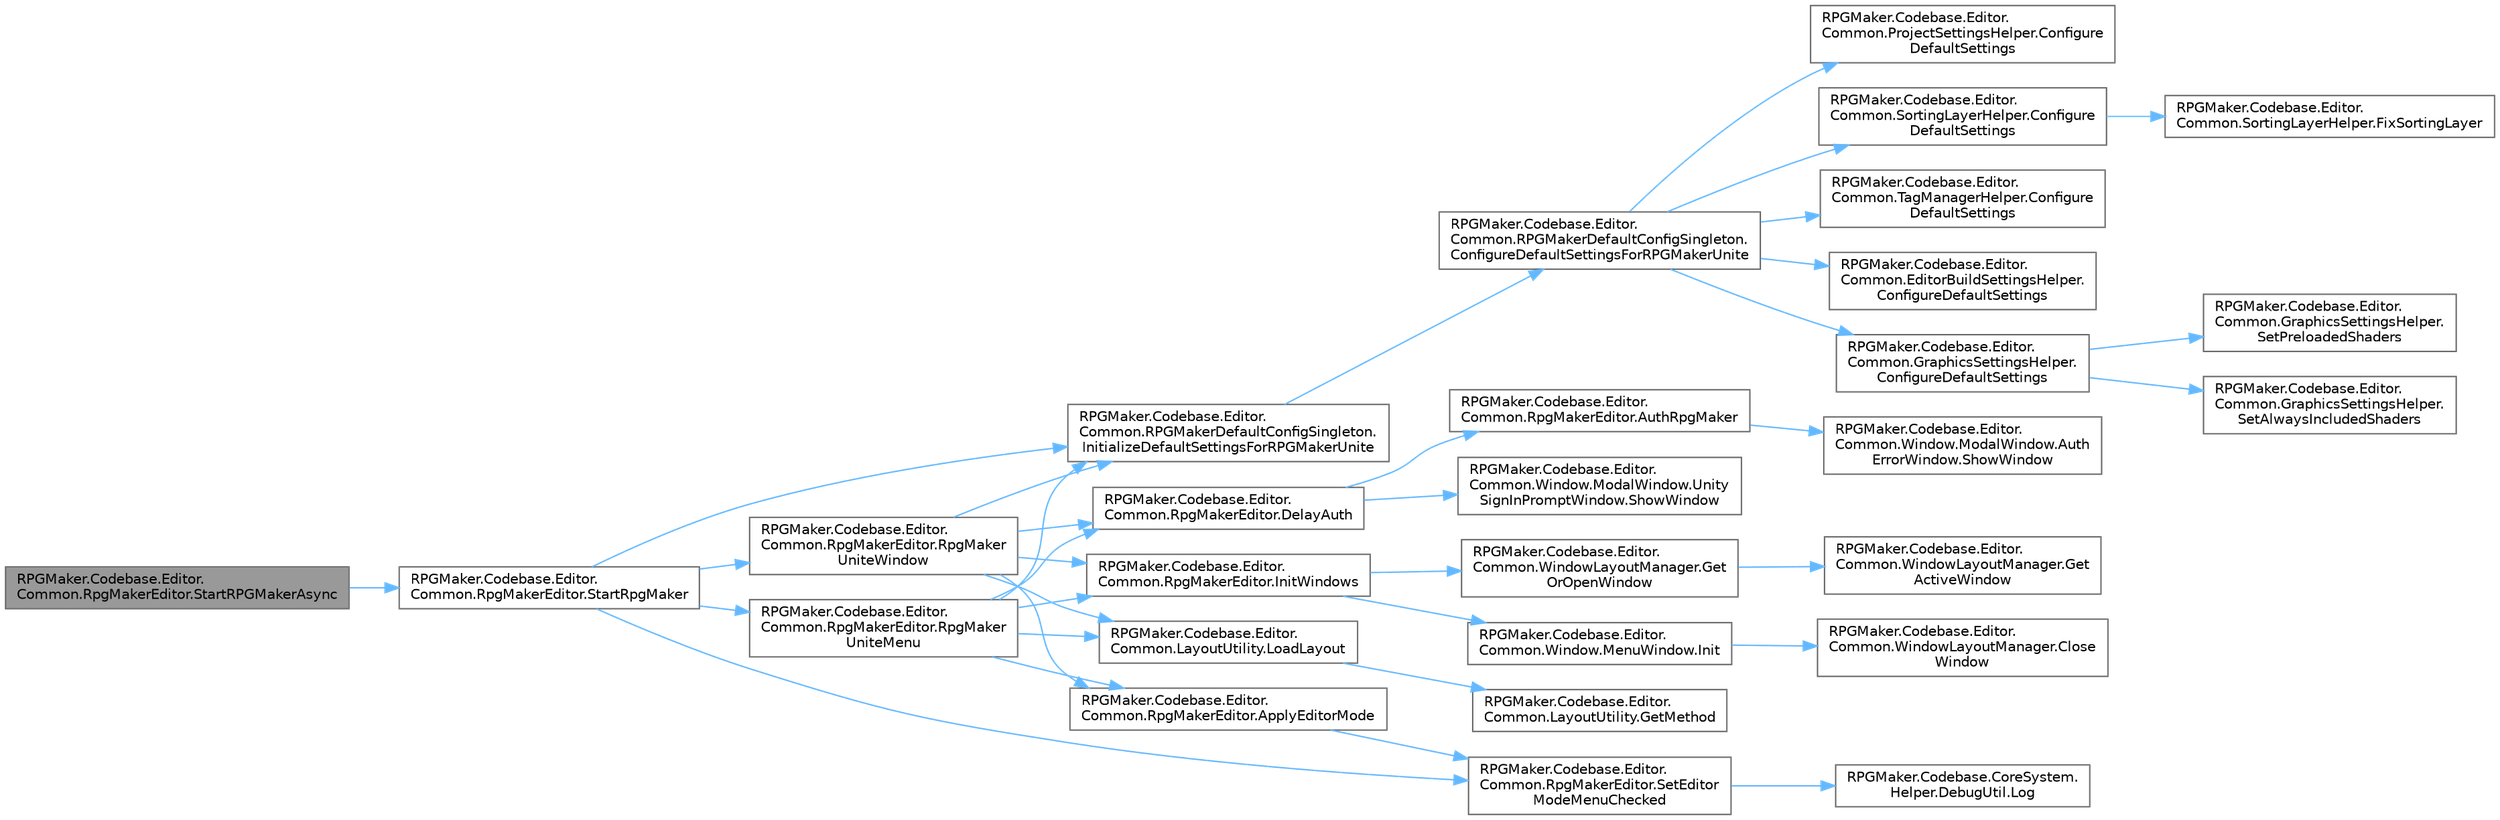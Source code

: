 digraph "RPGMaker.Codebase.Editor.Common.RpgMakerEditor.StartRPGMakerAsync"
{
 // LATEX_PDF_SIZE
  bgcolor="transparent";
  edge [fontname=Helvetica,fontsize=10,labelfontname=Helvetica,labelfontsize=10];
  node [fontname=Helvetica,fontsize=10,shape=box,height=0.2,width=0.4];
  rankdir="LR";
  Node1 [id="Node000001",label="RPGMaker.Codebase.Editor.\lCommon.RpgMakerEditor.StartRPGMakerAsync",height=0.2,width=0.4,color="gray40", fillcolor="grey60", style="filled", fontcolor="black",tooltip="😁 ＲＰＧメーカー非同期開始"];
  Node1 -> Node2 [id="edge1_Node000001_Node000002",color="steelblue1",style="solid",tooltip=" "];
  Node2 [id="Node000002",label="RPGMaker.Codebase.Editor.\lCommon.RpgMakerEditor.StartRpgMaker",height=0.2,width=0.4,color="grey40", fillcolor="white", style="filled",URL="$d9/d53/class_r_p_g_maker_1_1_codebase_1_1_editor_1_1_common_1_1_rpg_maker_editor.html#ad2749737405424c923be9fad4f4bff96",tooltip="😁 ＲＰＧメーカー開始"];
  Node2 -> Node3 [id="edge2_Node000002_Node000003",color="steelblue1",style="solid",tooltip=" "];
  Node3 [id="Node000003",label="RPGMaker.Codebase.Editor.\lCommon.RPGMakerDefaultConfigSingleton.\lInitializeDefaultSettingsForRPGMakerUnite",height=0.2,width=0.4,color="grey40", fillcolor="white", style="filled",URL="$d0/de0/class_r_p_g_maker_1_1_codebase_1_1_editor_1_1_common_1_1_r_p_g_maker_default_config_singleton.html#a742e82e63fe73d0c8759939d79f56826",tooltip="😁 ＲＰＧメーカー・ユナイトのための既定設定の初期化"];
  Node3 -> Node4 [id="edge3_Node000003_Node000004",color="steelblue1",style="solid",tooltip=" "];
  Node4 [id="Node000004",label="RPGMaker.Codebase.Editor.\lCommon.RPGMakerDefaultConfigSingleton.\lConfigureDefaultSettingsForRPGMakerUnite",height=0.2,width=0.4,color="grey40", fillcolor="white", style="filled",URL="$d0/de0/class_r_p_g_maker_1_1_codebase_1_1_editor_1_1_common_1_1_r_p_g_maker_default_config_singleton.html#a666846063103e4b9fec68779f295a650",tooltip="😁 ＲＰＧメーカー・ユナイトのための既定設定設定"];
  Node4 -> Node5 [id="edge4_Node000004_Node000005",color="steelblue1",style="solid",tooltip=" "];
  Node5 [id="Node000005",label="RPGMaker.Codebase.Editor.\lCommon.EditorBuildSettingsHelper.\lConfigureDefaultSettings",height=0.2,width=0.4,color="grey40", fillcolor="white", style="filled",URL="$d0/d27/class_r_p_g_maker_1_1_codebase_1_1_editor_1_1_common_1_1_editor_build_settings_helper.html#a25987f4b02dc4b8983ae6521fcd00bdd",tooltip="😁 設定デフォルト設定"];
  Node4 -> Node6 [id="edge5_Node000004_Node000006",color="steelblue1",style="solid",tooltip=" "];
  Node6 [id="Node000006",label="RPGMaker.Codebase.Editor.\lCommon.GraphicsSettingsHelper.\lConfigureDefaultSettings",height=0.2,width=0.4,color="grey40", fillcolor="white", style="filled",URL="$dd/dec/class_r_p_g_maker_1_1_codebase_1_1_editor_1_1_common_1_1_graphics_settings_helper.html#a126351c2a0b85b68ac83fd37088e47b6",tooltip="😁 デフォルト設定設定"];
  Node6 -> Node7 [id="edge6_Node000006_Node000007",color="steelblue1",style="solid",tooltip=" "];
  Node7 [id="Node000007",label="RPGMaker.Codebase.Editor.\lCommon.GraphicsSettingsHelper.\lSetAlwaysIncludedShaders",height=0.2,width=0.4,color="grey40", fillcolor="white", style="filled",URL="$dd/dec/class_r_p_g_maker_1_1_codebase_1_1_editor_1_1_common_1_1_graphics_settings_helper.html#a288bd75966e7d1771ebee0bb0667ca1f",tooltip="😁 いつも含んでいるシェーダー設定"];
  Node6 -> Node8 [id="edge7_Node000006_Node000008",color="steelblue1",style="solid",tooltip=" "];
  Node8 [id="Node000008",label="RPGMaker.Codebase.Editor.\lCommon.GraphicsSettingsHelper.\lSetPreloadedShaders",height=0.2,width=0.4,color="grey40", fillcolor="white", style="filled",URL="$dd/dec/class_r_p_g_maker_1_1_codebase_1_1_editor_1_1_common_1_1_graphics_settings_helper.html#ade588b4edf8e24dc122a730437263e39",tooltip="😁 前読込済みシェーダー設定"];
  Node4 -> Node9 [id="edge8_Node000004_Node000009",color="steelblue1",style="solid",tooltip=" "];
  Node9 [id="Node000009",label="RPGMaker.Codebase.Editor.\lCommon.ProjectSettingsHelper.Configure\lDefaultSettings",height=0.2,width=0.4,color="grey40", fillcolor="white", style="filled",URL="$d2/d22/class_r_p_g_maker_1_1_codebase_1_1_editor_1_1_common_1_1_project_settings_helper.html#abb24575433950413f99da397f7da3a58",tooltip="😁 デフォルト設定設定"];
  Node4 -> Node10 [id="edge9_Node000004_Node000010",color="steelblue1",style="solid",tooltip=" "];
  Node10 [id="Node000010",label="RPGMaker.Codebase.Editor.\lCommon.SortingLayerHelper.Configure\lDefaultSettings",height=0.2,width=0.4,color="grey40", fillcolor="white", style="filled",URL="$da/d30/class_r_p_g_maker_1_1_codebase_1_1_editor_1_1_common_1_1_sorting_layer_helper.html#a3fd58e73f5a0c865d0f75ec00f2caeff",tooltip="😁 既定設定設定"];
  Node10 -> Node11 [id="edge10_Node000010_Node000011",color="steelblue1",style="solid",tooltip=" "];
  Node11 [id="Node000011",label="RPGMaker.Codebase.Editor.\lCommon.SortingLayerHelper.FixSortingLayer",height=0.2,width=0.4,color="grey40", fillcolor="white", style="filled",URL="$da/d30/class_r_p_g_maker_1_1_codebase_1_1_editor_1_1_common_1_1_sorting_layer_helper.html#ab12df90c40092d8f5cdb1dee38716c94",tooltip="😁 Note: expected to add sorting layer from lower index."];
  Node4 -> Node12 [id="edge11_Node000004_Node000012",color="steelblue1",style="solid",tooltip=" "];
  Node12 [id="Node000012",label="RPGMaker.Codebase.Editor.\lCommon.TagManagerHelper.Configure\lDefaultSettings",height=0.2,width=0.4,color="grey40", fillcolor="white", style="filled",URL="$d4/dd0/class_r_p_g_maker_1_1_codebase_1_1_editor_1_1_common_1_1_tag_manager_helper.html#a31290e7d030420afea0951347b92da23",tooltip="😁 既定設定設定"];
  Node2 -> Node13 [id="edge12_Node000002_Node000013",color="steelblue1",style="solid",tooltip=" "];
  Node13 [id="Node000013",label="RPGMaker.Codebase.Editor.\lCommon.RpgMakerEditor.RpgMaker\lUniteMenu",height=0.2,width=0.4,color="grey40", fillcolor="white", style="filled",URL="$d9/d53/class_r_p_g_maker_1_1_codebase_1_1_editor_1_1_common_1_1_rpg_maker_editor.html#aed9de78c8ee4ea02dba89b856b14a262",tooltip="😁 RPG Maker Uniteを開く"];
  Node13 -> Node14 [id="edge13_Node000013_Node000014",color="steelblue1",style="solid",tooltip=" "];
  Node14 [id="Node000014",label="RPGMaker.Codebase.Editor.\lCommon.RpgMakerEditor.ApplyEditorMode",height=0.2,width=0.4,color="grey40", fillcolor="white", style="filled",URL="$d9/d53/class_r_p_g_maker_1_1_codebase_1_1_editor_1_1_common_1_1_rpg_maker_editor.html#ac06d3426691dff9c290dc5f0edd05382",tooltip="😁 エディター・モード適用"];
  Node14 -> Node15 [id="edge14_Node000014_Node000015",color="steelblue1",style="solid",tooltip=" "];
  Node15 [id="Node000015",label="RPGMaker.Codebase.Editor.\lCommon.RpgMakerEditor.SetEditor\lModeMenuChecked",height=0.2,width=0.4,color="grey40", fillcolor="white", style="filled",URL="$d9/d53/class_r_p_g_maker_1_1_codebase_1_1_editor_1_1_common_1_1_rpg_maker_editor.html#ae92a34b9dc62881e03aca23f7d6ac3c2",tooltip="😁 メニュー項目のチェック表示/非表示設定。"];
  Node15 -> Node16 [id="edge15_Node000015_Node000016",color="steelblue1",style="solid",tooltip=" "];
  Node16 [id="Node000016",label="RPGMaker.Codebase.CoreSystem.\lHelper.DebugUtil.Log",height=0.2,width=0.4,color="grey40", fillcolor="white", style="filled",URL="$d0/dba/class_r_p_g_maker_1_1_codebase_1_1_core_system_1_1_helper_1_1_debug_util.html#ae769554710c95a408921ec8596769145",tooltip="😁 オブジェクトを文字列化してUnityコンソールに表示する。"];
  Node13 -> Node17 [id="edge16_Node000013_Node000017",color="steelblue1",style="solid",tooltip=" "];
  Node17 [id="Node000017",label="RPGMaker.Codebase.Editor.\lCommon.RpgMakerEditor.DelayAuth",height=0.2,width=0.4,color="grey40", fillcolor="white", style="filled",URL="$d9/d53/class_r_p_g_maker_1_1_codebase_1_1_editor_1_1_common_1_1_rpg_maker_editor.html#a93d7454926ed17027c8037084372a6d0",tooltip="😁 認証遅延"];
  Node17 -> Node18 [id="edge17_Node000017_Node000018",color="steelblue1",style="solid",tooltip=" "];
  Node18 [id="Node000018",label="RPGMaker.Codebase.Editor.\lCommon.RpgMakerEditor.AuthRpgMaker",height=0.2,width=0.4,color="grey40", fillcolor="white", style="filled",URL="$d9/d53/class_r_p_g_maker_1_1_codebase_1_1_editor_1_1_common_1_1_rpg_maker_editor.html#a8705552a61684781a125bf19abeb8a20",tooltip="😁 RpgMakerを認証。"];
  Node18 -> Node19 [id="edge18_Node000018_Node000019",color="steelblue1",style="solid",tooltip=" "];
  Node19 [id="Node000019",label="RPGMaker.Codebase.Editor.\lCommon.Window.ModalWindow.Auth\lErrorWindow.ShowWindow",height=0.2,width=0.4,color="grey40", fillcolor="white", style="filled",URL="$db/d5e/class_r_p_g_maker_1_1_codebase_1_1_editor_1_1_common_1_1_window_1_1_modal_window_1_1_auth_error_window.html#a50227f04625bba1b508ff36296d073a0",tooltip="😁 ウィンドウ見せる"];
  Node17 -> Node20 [id="edge19_Node000017_Node000020",color="steelblue1",style="solid",tooltip=" "];
  Node20 [id="Node000020",label="RPGMaker.Codebase.Editor.\lCommon.Window.ModalWindow.Unity\lSignInPromptWindow.ShowWindow",height=0.2,width=0.4,color="grey40", fillcolor="white", style="filled",URL="$d6/de6/class_r_p_g_maker_1_1_codebase_1_1_editor_1_1_common_1_1_window_1_1_modal_window_1_1_unity_sign_in_prompt_window.html#abd87c347be347023476a19a33a445ffe",tooltip="😁 ウィンドウ見せる"];
  Node13 -> Node3 [id="edge20_Node000013_Node000003",color="steelblue1",style="solid",tooltip=" "];
  Node13 -> Node21 [id="edge21_Node000013_Node000021",color="steelblue1",style="solid",tooltip=" "];
  Node21 [id="Node000021",label="RPGMaker.Codebase.Editor.\lCommon.RpgMakerEditor.InitWindows",height=0.2,width=0.4,color="grey40", fillcolor="white", style="filled",URL="$d9/d53/class_r_p_g_maker_1_1_codebase_1_1_editor_1_1_common_1_1_rpg_maker_editor.html#a685fc96fbc14b252acee744e52578c1b",tooltip="😁 ウィンドウ初期化"];
  Node21 -> Node22 [id="edge22_Node000021_Node000022",color="steelblue1",style="solid",tooltip=" "];
  Node22 [id="Node000022",label="RPGMaker.Codebase.Editor.\lCommon.WindowLayoutManager.Get\lOrOpenWindow",height=0.2,width=0.4,color="grey40", fillcolor="white", style="filled",URL="$d1/dcb/class_r_p_g_maker_1_1_codebase_1_1_editor_1_1_common_1_1_window_layout_manager.html#a800df5ea8f1279e857a7930eadc791c4",tooltip="😁 layoutIDからウィンドウを取得（開いてなければ開く）"];
  Node22 -> Node23 [id="edge23_Node000022_Node000023",color="steelblue1",style="solid",tooltip=" "];
  Node23 [id="Node000023",label="RPGMaker.Codebase.Editor.\lCommon.WindowLayoutManager.Get\lActiveWindow",height=0.2,width=0.4,color="grey40", fillcolor="white", style="filled",URL="$d1/dcb/class_r_p_g_maker_1_1_codebase_1_1_editor_1_1_common_1_1_window_layout_manager.html#a5d6a0f96e987d3d534af55f13296b8c1",tooltip="指定したIDのウィンドウを取得する"];
  Node21 -> Node24 [id="edge24_Node000021_Node000024",color="steelblue1",style="solid",tooltip=" "];
  Node24 [id="Node000024",label="RPGMaker.Codebase.Editor.\lCommon.Window.MenuWindow.Init",height=0.2,width=0.4,color="grey40", fillcolor="white", style="filled",URL="$dd/d8c/class_r_p_g_maker_1_1_codebase_1_1_editor_1_1_common_1_1_window_1_1_menu_window.html#a31c99a480f2ad731618855bba460ca9d",tooltip="😁 初期化"];
  Node24 -> Node25 [id="edge25_Node000024_Node000025",color="steelblue1",style="solid",tooltip=" "];
  Node25 [id="Node000025",label="RPGMaker.Codebase.Editor.\lCommon.WindowLayoutManager.Close\lWindow",height=0.2,width=0.4,color="grey40", fillcolor="white", style="filled",URL="$d1/dcb/class_r_p_g_maker_1_1_codebase_1_1_editor_1_1_common_1_1_window_layout_manager.html#a57f6967903bb83daf5aadaf1a5a67d71",tooltip="😁 ウィンドウを閉じる"];
  Node13 -> Node26 [id="edge26_Node000013_Node000026",color="steelblue1",style="solid",tooltip=" "];
  Node26 [id="Node000026",label="RPGMaker.Codebase.Editor.\lCommon.LayoutUtility.LoadLayout",height=0.2,width=0.4,color="grey40", fillcolor="white", style="filled",URL="$de/d51/class_r_p_g_maker_1_1_codebase_1_1_editor_1_1_common_1_1_layout_utility.html#a10bb8ac75549d55ff459c6ab40d09226",tooltip="😁 レイアウト読込"];
  Node26 -> Node27 [id="edge27_Node000026_Node000027",color="steelblue1",style="solid",tooltip=" "];
  Node27 [id="Node000027",label="RPGMaker.Codebase.Editor.\lCommon.LayoutUtility.GetMethod",height=0.2,width=0.4,color="grey40", fillcolor="white", style="filled",URL="$de/d51/class_r_p_g_maker_1_1_codebase_1_1_editor_1_1_common_1_1_layout_utility.html#a408c9c5ce0108e9267a1c068633b314e",tooltip="😁 メソッド取得"];
  Node2 -> Node28 [id="edge28_Node000002_Node000028",color="steelblue1",style="solid",tooltip=" "];
  Node28 [id="Node000028",label="RPGMaker.Codebase.Editor.\lCommon.RpgMakerEditor.RpgMaker\lUniteWindow",height=0.2,width=0.4,color="grey40", fillcolor="white", style="filled",URL="$d9/d53/class_r_p_g_maker_1_1_codebase_1_1_editor_1_1_common_1_1_rpg_maker_editor.html#abaadeffb9e70648c3ac33dceea418cc8",tooltip="😁 RPG Maker Unite Window (開発用)を開く"];
  Node28 -> Node14 [id="edge29_Node000028_Node000014",color="steelblue1",style="solid",tooltip=" "];
  Node28 -> Node17 [id="edge30_Node000028_Node000017",color="steelblue1",style="solid",tooltip=" "];
  Node28 -> Node3 [id="edge31_Node000028_Node000003",color="steelblue1",style="solid",tooltip=" "];
  Node28 -> Node21 [id="edge32_Node000028_Node000021",color="steelblue1",style="solid",tooltip=" "];
  Node28 -> Node26 [id="edge33_Node000028_Node000026",color="steelblue1",style="solid",tooltip=" "];
  Node2 -> Node15 [id="edge34_Node000002_Node000015",color="steelblue1",style="solid",tooltip=" "];
}
